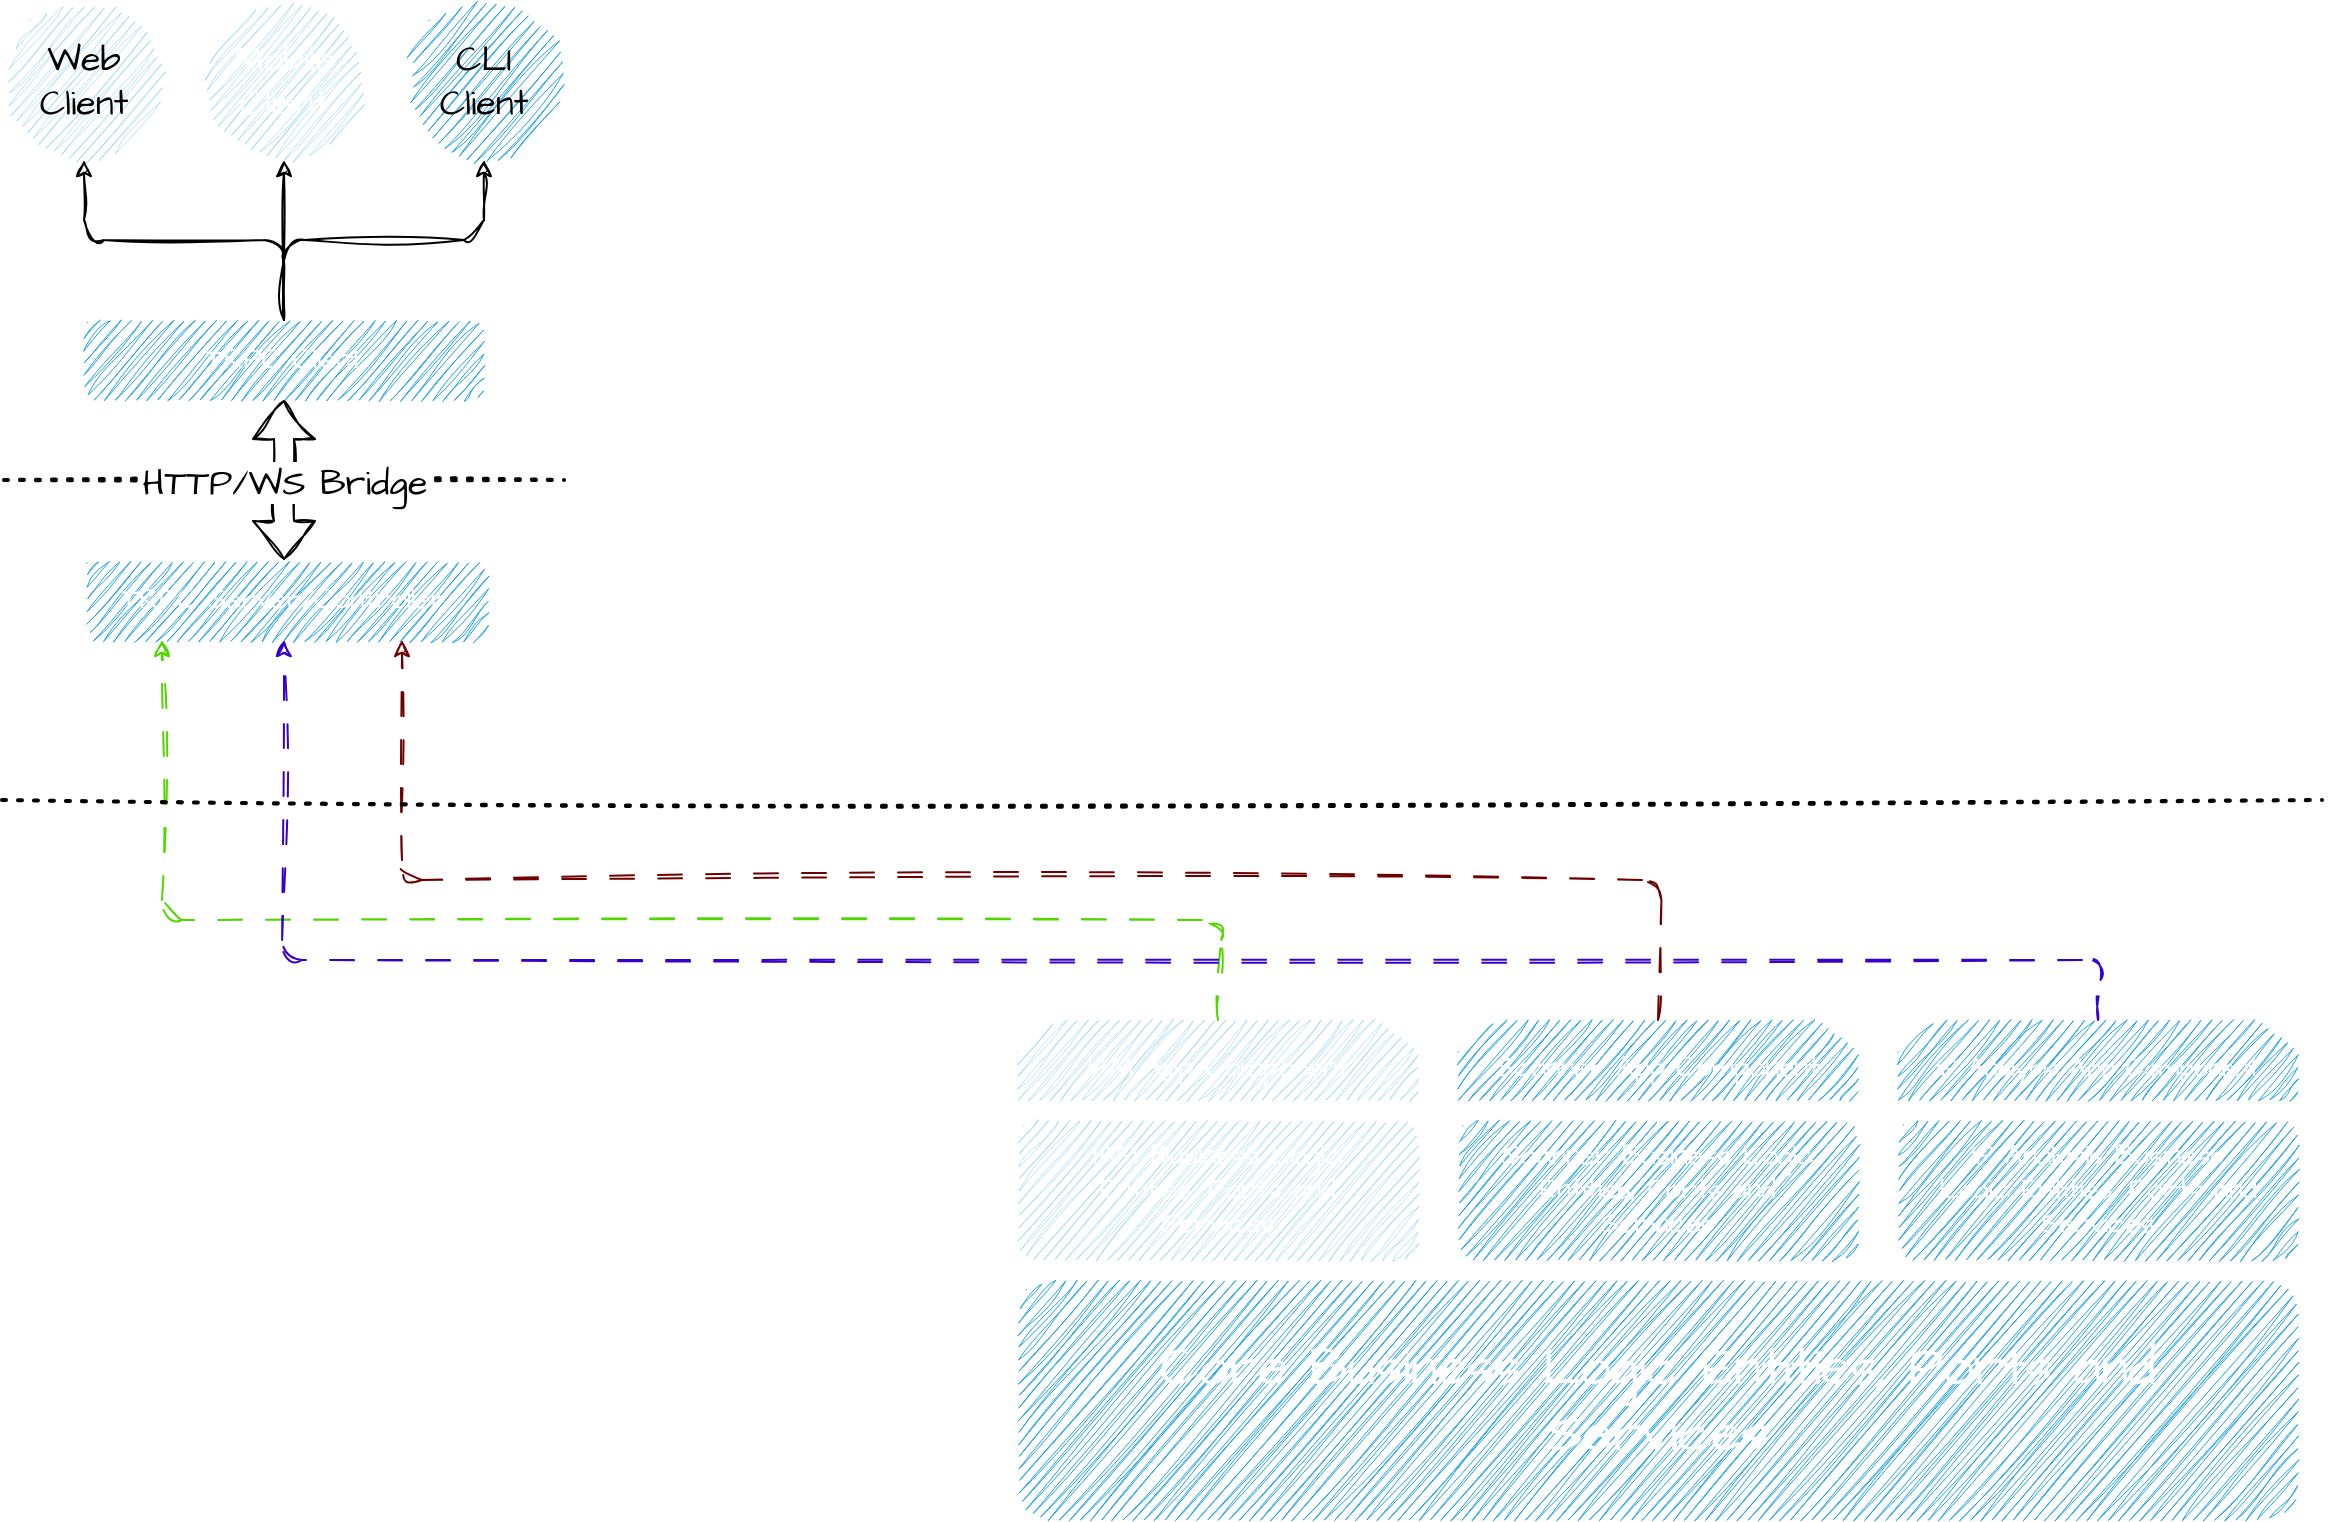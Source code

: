 <mxfile>
    <diagram id="z1nlHfCE3fWqt6ZfJ-Vk" name="Page-1">
        <mxGraphModel dx="2268" dy="1234" grid="1" gridSize="10" guides="1" tooltips="1" connect="1" arrows="1" fold="1" page="0" pageScale="1" pageWidth="827" pageHeight="1169" background="none" math="0" shadow="0">
            <root>
                <mxCell id="0"/>
                <mxCell id="1" parent="0"/>
                <mxCell id="2" value="Core Business Logic Entities, Ports and Services" style="rounded=1;whiteSpace=wrap;html=1;fillColor=#1ba1e2;fontColor=#ffffff;strokeColor=none;fillStyle=hatch;fontFamily=Architects Daughter;fontSource=https%3A%2F%2Ffonts.googleapis.com%2Fcss%3Ffamily%3DArchitects%2BDaughter;sketch=1;curveFitting=1;jiggle=2;fontSize=27;spacingLeft=16;spacingRight=16;" parent="1" vertex="1">
                    <mxGeometry x="28" y="400" width="640" height="120" as="geometry"/>
                </mxCell>
                <mxCell id="3" value="IAM Business Logic Entities, Ports and Services" style="rounded=1;whiteSpace=wrap;html=1;fillColor=#1ba1e2;fontColor=#ffffff;strokeColor=none;fillStyle=hatch;fontFamily=Architects Daughter;fontSource=https%3A%2F%2Ffonts.googleapis.com%2Fcss%3Ffamily%3DArchitects%2BDaughter;sketch=1;curveFitting=1;jiggle=2;fontSize=14;spacingLeft=16;spacingRight=16;opacity=30;" parent="1" vertex="1">
                    <mxGeometry x="28" y="320" width="200" height="70" as="geometry"/>
                </mxCell>
                <mxCell id="4" value="Scanner Business Logic Entities, Ports and Services" style="rounded=1;whiteSpace=wrap;html=1;fillColor=#1ba1e2;fontColor=#ffffff;strokeColor=none;fillStyle=hatch;fontFamily=Architects Daughter;fontSource=https%3A%2F%2Ffonts.googleapis.com%2Fcss%3Ffamily%3DArchitects%2BDaughter;sketch=1;curveFitting=1;jiggle=2;fontSize=14;spacingLeft=16;spacingRight=16;" parent="1" vertex="1">
                    <mxGeometry x="248" y="320" width="200" height="70" as="geometry"/>
                </mxCell>
                <mxCell id="30" style="edgeStyle=none;sketch=1;hachureGap=4;jiggle=2;curveFitting=1;html=1;exitX=0.5;exitY=0;exitDx=0;exitDy=0;entryX=0.195;entryY=1;entryDx=0;entryDy=0;fontFamily=Architects Daughter;fontSource=https%3A%2F%2Ffonts.googleapis.com%2Fcss%3Ffamily%3DArchitects%2BDaughter;fontSize=17;fontColor=default;dashed=1;dashPattern=12 12;fillColor=#60a917;strokeColor=#52D600;entryPerimeter=0;" parent="1" source="6" target="9" edge="1">
                    <mxGeometry relative="1" as="geometry">
                        <Array as="points">
                            <mxPoint x="130" y="220"/>
                            <mxPoint x="-400" y="220"/>
                        </Array>
                        <mxPoint x="-394.5" y="140" as="targetPoint"/>
                    </mxGeometry>
                </mxCell>
                <mxCell id="6" value="&lt;span style=&quot;color: rgb(255, 255, 255); font-size: 14px;&quot;&gt;IAM App Component&lt;/span&gt;" style="shape=loopLimit;whiteSpace=wrap;html=1;sketch=1;hachureGap=4;jiggle=2;curveFitting=1;fontFamily=Architects Daughter;fontSource=https%3A%2F%2Ffonts.googleapis.com%2Fcss%3Ffamily%3DArchitects%2BDaughter;fontSize=27;fillColor=#1ba1e2;fontColor=#ffffff;strokeColor=none;spacingLeft=16;spacingRight=16;opacity=30;" parent="1" vertex="1">
                    <mxGeometry x="28" y="270" width="200" height="40" as="geometry"/>
                </mxCell>
                <mxCell id="31" style="edgeStyle=none;sketch=1;hachureGap=4;jiggle=2;curveFitting=1;html=1;exitX=0.5;exitY=0;exitDx=0;exitDy=0;dashed=1;dashPattern=12 12;strokeColor=#6F0000;fontFamily=Architects Daughter;fontSource=https%3A%2F%2Ffonts.googleapis.com%2Fcss%3Ffamily%3DArchitects%2BDaughter;fontSize=17;fontColor=default;fillColor=#a20025;entryX=0.795;entryY=1;entryDx=0;entryDy=0;entryPerimeter=0;" parent="1" source="7" target="9" edge="1">
                    <mxGeometry relative="1" as="geometry">
                        <Array as="points">
                            <mxPoint x="350" y="200"/>
                            <mxPoint x="-280" y="200"/>
                        </Array>
                        <mxPoint x="-280" y="100" as="targetPoint"/>
                    </mxGeometry>
                </mxCell>
                <mxCell id="7" value="&lt;span style=&quot;color: rgb(255, 255, 255); font-size: 14px;&quot;&gt;Scanner App Component&lt;/span&gt;" style="shape=loopLimit;whiteSpace=wrap;html=1;sketch=1;hachureGap=4;jiggle=2;curveFitting=1;fontFamily=Architects Daughter;fontSource=https%3A%2F%2Ffonts.googleapis.com%2Fcss%3Ffamily%3DArchitects%2BDaughter;fontSize=27;fillColor=#1ba1e2;fontColor=#ffffff;strokeColor=none;spacingLeft=16;spacingRight=16;" parent="1" vertex="1">
                    <mxGeometry x="248" y="270" width="200" height="40" as="geometry"/>
                </mxCell>
                <mxCell id="8" value="" style="endArrow=none;dashed=1;html=1;dashPattern=1 3;strokeWidth=2;sketch=1;hachureGap=4;jiggle=2;curveFitting=1;fontFamily=Architects Daughter;fontSource=https%3A%2F%2Ffonts.googleapis.com%2Fcss%3Ffamily%3DArchitects%2BDaughter;fontSize=27;" parent="1" edge="1">
                    <mxGeometry width="50" height="50" relative="1" as="geometry">
                        <mxPoint x="-480" y="160" as="sourcePoint"/>
                        <mxPoint x="680" y="160" as="targetPoint"/>
                    </mxGeometry>
                </mxCell>
                <mxCell id="9" value="TRPC Server/Controller" style="rounded=1;whiteSpace=wrap;html=1;fillColor=#1ba1e2;fontColor=#ffffff;strokeColor=none;fillStyle=hatch;fontFamily=Architects Daughter;fontSource=https%3A%2F%2Ffonts.googleapis.com%2Fcss%3Ffamily%3DArchitects%2BDaughter;sketch=1;curveFitting=1;jiggle=2;fontSize=14;spacingLeft=16;spacingRight=16;" parent="1" vertex="1">
                    <mxGeometry x="-439" y="40" width="200" height="40" as="geometry"/>
                </mxCell>
                <mxCell id="21" style="edgeStyle=none;sketch=1;hachureGap=4;jiggle=2;curveFitting=1;html=1;exitX=0.5;exitY=0;exitDx=0;exitDy=0;fontFamily=Architects Daughter;fontSource=https%3A%2F%2Ffonts.googleapis.com%2Fcss%3Ffamily%3DArchitects%2BDaughter;fontSize=17;fontColor=default;entryX=0.5;entryY=1;entryDx=0;entryDy=0;" parent="1" source="10" target="18" edge="1">
                    <mxGeometry relative="1" as="geometry">
                        <mxPoint x="-429" y="-130" as="targetPoint"/>
                        <Array as="points">
                            <mxPoint x="-339" y="-120"/>
                            <mxPoint x="-439" y="-120"/>
                        </Array>
                    </mxGeometry>
                </mxCell>
                <mxCell id="22" style="edgeStyle=none;sketch=1;hachureGap=4;jiggle=2;curveFitting=1;html=1;entryX=0.5;entryY=1;entryDx=0;entryDy=0;fontFamily=Architects Daughter;fontSource=https%3A%2F%2Ffonts.googleapis.com%2Fcss%3Ffamily%3DArchitects%2BDaughter;fontSize=17;fontColor=default;" parent="1" source="10" target="19" edge="1">
                    <mxGeometry relative="1" as="geometry"/>
                </mxCell>
                <mxCell id="23" style="edgeStyle=none;sketch=1;hachureGap=4;jiggle=2;curveFitting=1;html=1;entryX=0.5;entryY=1;entryDx=0;entryDy=0;fontFamily=Architects Daughter;fontSource=https%3A%2F%2Ffonts.googleapis.com%2Fcss%3Ffamily%3DArchitects%2BDaughter;fontSize=17;fontColor=default;" parent="1" source="10" target="20" edge="1">
                    <mxGeometry relative="1" as="geometry">
                        <Array as="points">
                            <mxPoint x="-339" y="-120"/>
                            <mxPoint x="-239" y="-120"/>
                        </Array>
                    </mxGeometry>
                </mxCell>
                <mxCell id="10" value="TRPC Client" style="rounded=1;whiteSpace=wrap;html=1;fillColor=#1ba1e2;fontColor=#ffffff;strokeColor=none;fillStyle=hatch;fontFamily=Architects Daughter;fontSource=https%3A%2F%2Ffonts.googleapis.com%2Fcss%3Ffamily%3DArchitects%2BDaughter;sketch=1;curveFitting=1;jiggle=2;fontSize=14;spacingLeft=16;spacingRight=16;" parent="1" vertex="1">
                    <mxGeometry x="-439" y="-80" width="200" height="40" as="geometry"/>
                </mxCell>
                <mxCell id="11" value="" style="endArrow=none;dashed=1;html=1;dashPattern=1 3;strokeWidth=2;sketch=1;hachureGap=4;jiggle=2;curveFitting=1;fontFamily=Architects Daughter;fontSource=https%3A%2F%2Ffonts.googleapis.com%2Fcss%3Ffamily%3DArchitects%2BDaughter;fontSize=27;" parent="1" edge="1">
                    <mxGeometry width="50" height="50" relative="1" as="geometry">
                        <mxPoint x="-479" as="sourcePoint"/>
                        <mxPoint x="-199" as="targetPoint"/>
                    </mxGeometry>
                </mxCell>
                <mxCell id="12" value="" style="shape=flexArrow;endArrow=classic;startArrow=classic;html=1;sketch=1;hachureGap=4;jiggle=2;curveFitting=1;fontFamily=Architects Daughter;fontSource=https%3A%2F%2Ffonts.googleapis.com%2Fcss%3Ffamily%3DArchitects%2BDaughter;fontSize=27;entryX=0.5;entryY=1;entryDx=0;entryDy=0;exitX=0.5;exitY=0;exitDx=0;exitDy=0;" parent="1" source="9" target="10" edge="1">
                    <mxGeometry width="100" height="100" relative="1" as="geometry">
                        <mxPoint x="-199" y="130" as="sourcePoint"/>
                        <mxPoint x="-99" y="30" as="targetPoint"/>
                    </mxGeometry>
                </mxCell>
                <mxCell id="14" value="HTTP/WS Bridge" style="edgeLabel;html=1;align=center;verticalAlign=middle;resizable=0;points=[];fontSize=18;fontFamily=Architects Daughter;" parent="12" vertex="1" connectable="0">
                    <mxGeometry x="-0.286" y="2" relative="1" as="geometry">
                        <mxPoint x="2" y="-11" as="offset"/>
                    </mxGeometry>
                </mxCell>
                <mxCell id="18" value="Web Client" style="ellipse;whiteSpace=wrap;html=1;aspect=fixed;sketch=1;hachureGap=4;jiggle=2;curveFitting=1;fontFamily=Architects Daughter;fontSource=https%3A%2F%2Ffonts.googleapis.com%2Fcss%3Ffamily%3DArchitects%2BDaughter;fontSize=18;fontColor=default;fillColor=#1ba1e2;strokeColor=none;opacity=30;" parent="1" vertex="1">
                    <mxGeometry x="-479" y="-240" width="80" height="80" as="geometry"/>
                </mxCell>
                <mxCell id="19" value="Mobile Client" style="ellipse;whiteSpace=wrap;html=1;aspect=fixed;sketch=1;hachureGap=4;jiggle=2;curveFitting=1;fontFamily=Architects Daughter;fontSource=https%3A%2F%2Ffonts.googleapis.com%2Fcss%3Ffamily%3DArchitects%2BDaughter;fontSize=18;fontColor=#ffffff;fillColor=#1ba1e2;strokeColor=none;opacity=30;" parent="1" vertex="1">
                    <mxGeometry x="-379" y="-240" width="80" height="80" as="geometry"/>
                </mxCell>
                <mxCell id="20" value="CLI Client" style="ellipse;whiteSpace=wrap;html=1;aspect=fixed;sketch=1;hachureGap=4;jiggle=2;curveFitting=1;fontFamily=Architects Daughter;fontSource=https%3A%2F%2Ffonts.googleapis.com%2Fcss%3Ffamily%3DArchitects%2BDaughter;fontSize=18;fontColor=default;fillColor=#1ba1e2;strokeColor=none;" parent="1" vertex="1">
                    <mxGeometry x="-279" y="-240" width="80" height="80" as="geometry"/>
                </mxCell>
                <mxCell id="33" value="IP Analysis Business Logic Entities, Ports and Services" style="rounded=1;whiteSpace=wrap;html=1;fillColor=#1ba1e2;fontColor=#ffffff;strokeColor=none;fillStyle=hatch;fontFamily=Architects Daughter;fontSource=https%3A%2F%2Ffonts.googleapis.com%2Fcss%3Ffamily%3DArchitects%2BDaughter;sketch=1;curveFitting=1;jiggle=2;fontSize=14;spacingLeft=16;spacingRight=16;" vertex="1" parent="1">
                    <mxGeometry x="468" y="320" width="200" height="70" as="geometry"/>
                </mxCell>
                <mxCell id="35" style="edgeStyle=none;sketch=1;hachureGap=4;jiggle=2;curveFitting=1;html=1;exitX=0.5;exitY=0;exitDx=0;exitDy=0;fontFamily=Architects Daughter;fontSource=https%3A%2F%2Ffonts.googleapis.com%2Fcss%3Ffamily%3DArchitects%2BDaughter;fontSize=13;dashed=1;dashPattern=12 12;fillColor=#6a00ff;strokeColor=#3700CC;entryX=0.5;entryY=1;entryDx=0;entryDy=0;" edge="1" parent="1" source="34" target="9">
                    <mxGeometry relative="1" as="geometry">
                        <mxPoint x="-340" y="140" as="targetPoint"/>
                        <Array as="points">
                            <mxPoint x="570" y="240"/>
                            <mxPoint x="-340" y="240"/>
                        </Array>
                    </mxGeometry>
                </mxCell>
                <mxCell id="34" value="&lt;font style=&quot;font-size: 13px;&quot;&gt;IP Analysis&lt;span style=&quot;color: rgb(255, 255, 255);&quot;&gt;&amp;nbsp;App Component&lt;/span&gt;&lt;/font&gt;" style="shape=loopLimit;whiteSpace=wrap;html=1;sketch=1;hachureGap=4;jiggle=2;curveFitting=1;fontFamily=Architects Daughter;fontSource=https%3A%2F%2Ffonts.googleapis.com%2Fcss%3Ffamily%3DArchitects%2BDaughter;fontSize=27;fillColor=#1ba1e2;fontColor=#ffffff;strokeColor=none;spacingLeft=16;spacingRight=16;" vertex="1" parent="1">
                    <mxGeometry x="468" y="270" width="200" height="40" as="geometry"/>
                </mxCell>
            </root>
        </mxGraphModel>
    </diagram>
</mxfile>